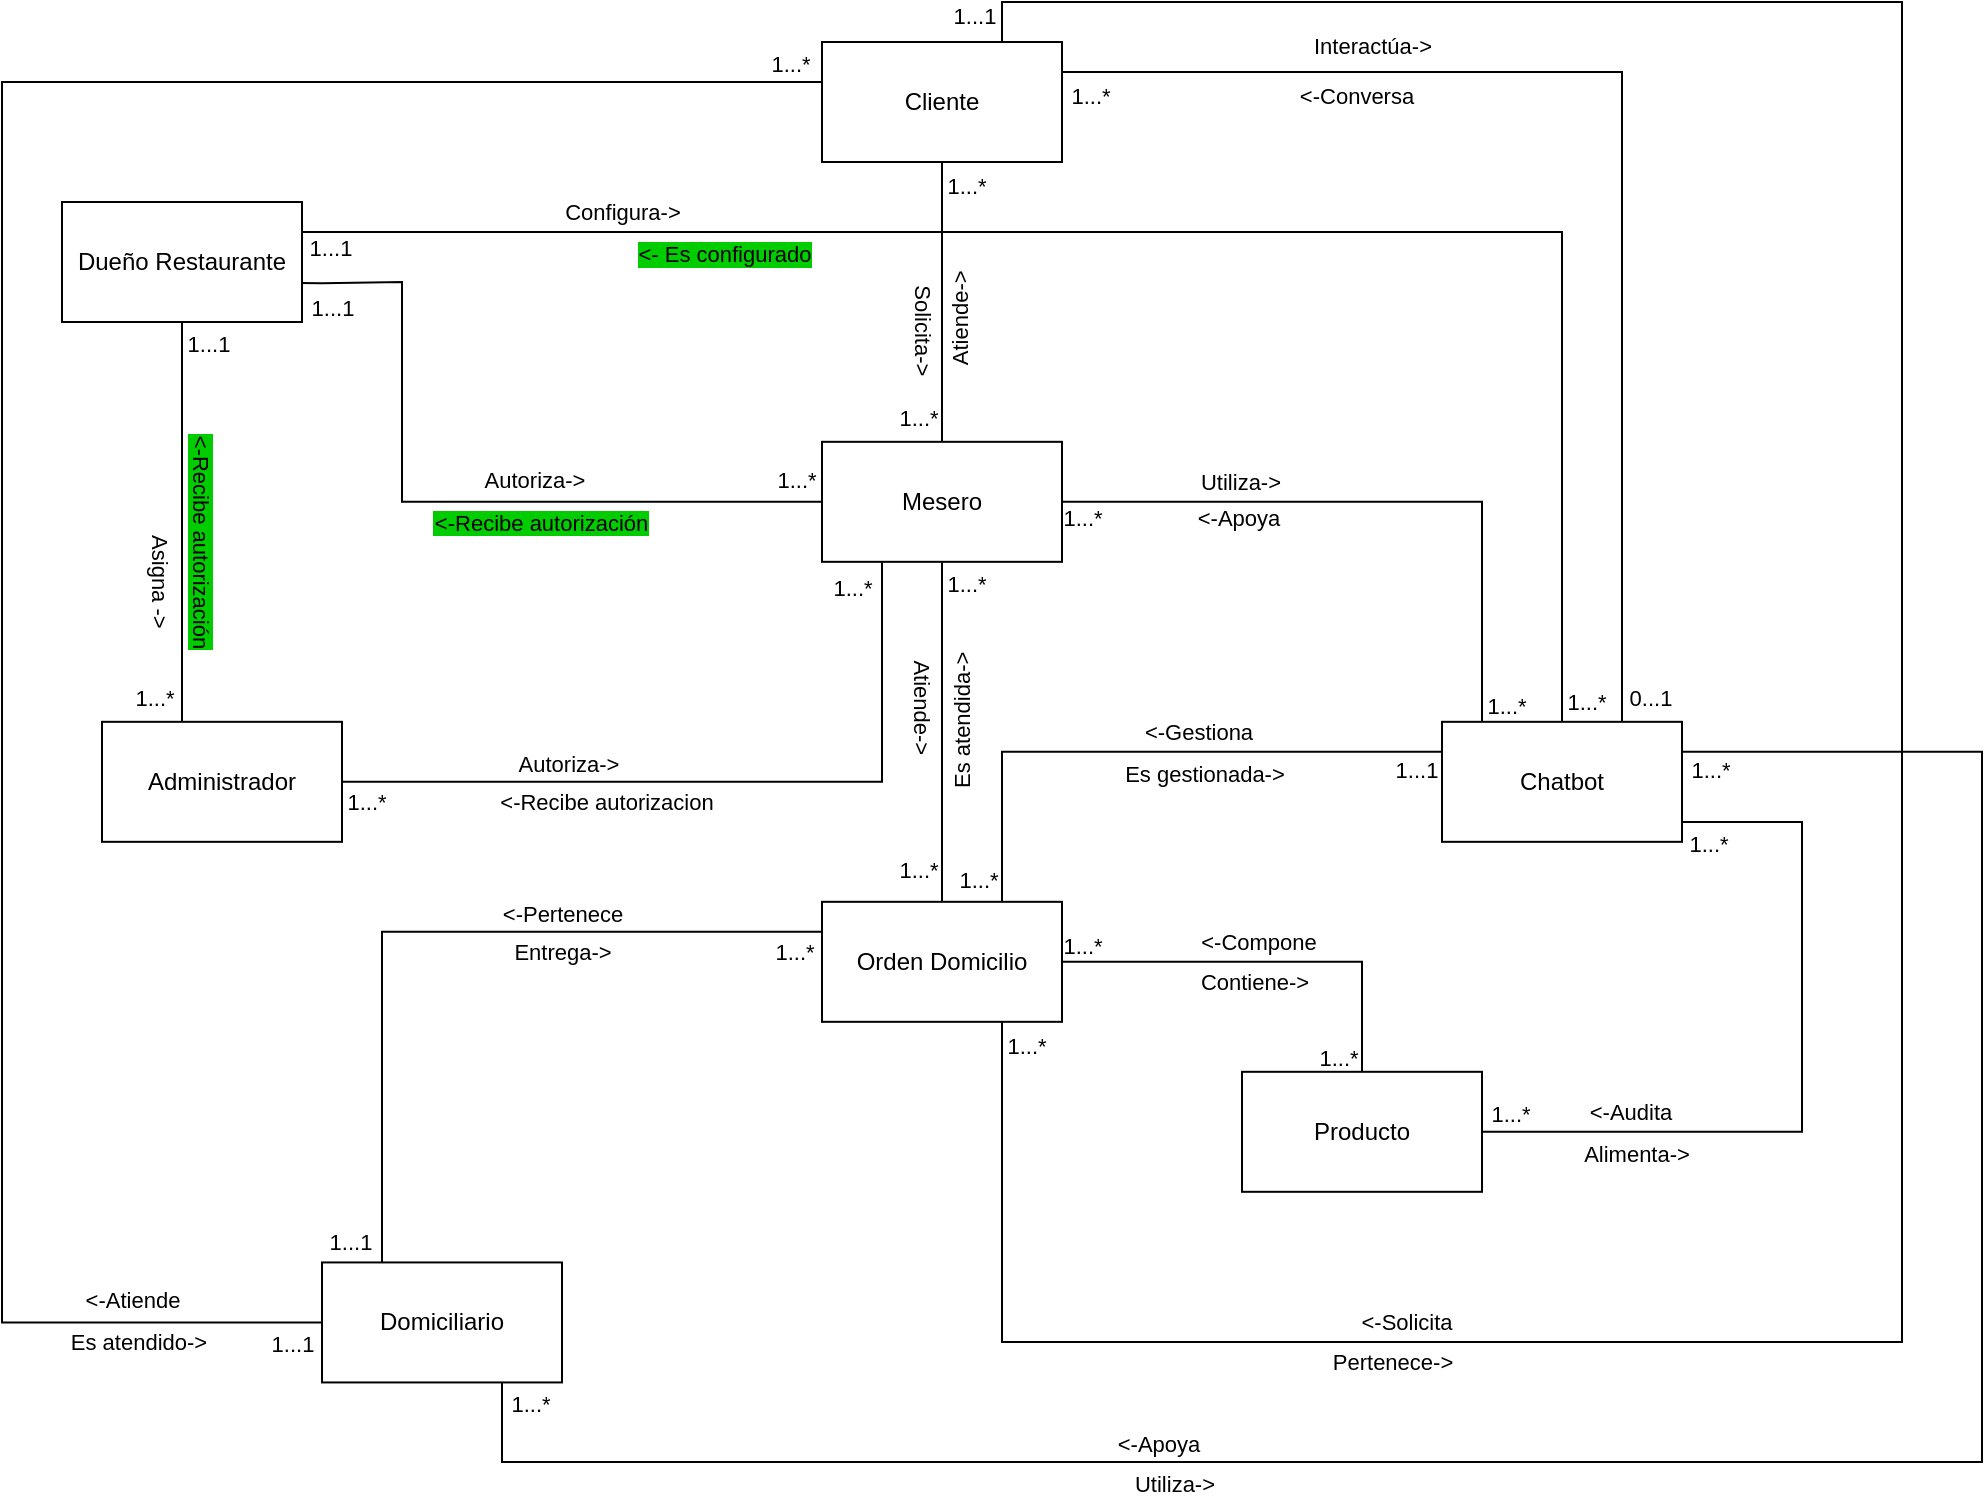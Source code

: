 <mxfile version="22.1.3" type="github">
  <diagram name="Page-1" id="46zKpc5MwutME09QcKsp">
    <mxGraphModel dx="2670" dy="763" grid="1" gridSize="10" guides="1" tooltips="1" connect="1" arrows="1" fold="1" page="1" pageScale="1" pageWidth="827" pageHeight="1169" background="none" math="0" shadow="0">
      <root>
        <mxCell id="0" />
        <mxCell id="1" parent="0" />
        <mxCell id="GDtm9DpK9vTmVCoz72N4-3" style="edgeStyle=orthogonalEdgeStyle;rounded=0;orthogonalLoop=1;jettySize=auto;html=1;exitX=1;exitY=0.5;exitDx=0;exitDy=0;endArrow=none;endFill=0;" edge="1" parent="1" source="GDtm9DpK9vTmVCoz72N4-2" target="GDtm9DpK9vTmVCoz72N4-4">
          <mxGeometry relative="1" as="geometry">
            <mxPoint x="710" y="890.105" as="targetPoint" />
          </mxGeometry>
        </mxCell>
        <mxCell id="GDtm9DpK9vTmVCoz72N4-5" value="&amp;lt;-Compone" style="edgeLabel;html=1;align=center;verticalAlign=middle;resizable=0;points=[];" vertex="1" connectable="0" parent="GDtm9DpK9vTmVCoz72N4-3">
          <mxGeometry x="-0.411" y="-1" relative="1" as="geometry">
            <mxPoint x="37" y="-11" as="offset" />
          </mxGeometry>
        </mxCell>
        <mxCell id="GDtm9DpK9vTmVCoz72N4-6" value="1...*" style="edgeLabel;html=1;align=center;verticalAlign=middle;resizable=0;points=[];" vertex="1" connectable="0" parent="GDtm9DpK9vTmVCoz72N4-3">
          <mxGeometry x="-0.839" y="2" relative="1" as="geometry">
            <mxPoint x="-7" y="-6" as="offset" />
          </mxGeometry>
        </mxCell>
        <mxCell id="GDtm9DpK9vTmVCoz72N4-7" value="Contiene-&amp;gt;" style="edgeLabel;html=1;align=center;verticalAlign=middle;resizable=0;points=[];" vertex="1" connectable="0" parent="GDtm9DpK9vTmVCoz72N4-3">
          <mxGeometry x="0.0" y="-1" relative="1" as="geometry">
            <mxPoint x="-7" y="9" as="offset" />
          </mxGeometry>
        </mxCell>
        <mxCell id="GDtm9DpK9vTmVCoz72N4-8" value="1...*" style="edgeLabel;html=1;align=center;verticalAlign=middle;resizable=0;points=[];" vertex="1" connectable="0" parent="GDtm9DpK9vTmVCoz72N4-3">
          <mxGeometry x="0.893" y="-1" relative="1" as="geometry">
            <mxPoint x="-11" y="4" as="offset" />
          </mxGeometry>
        </mxCell>
        <mxCell id="GDtm9DpK9vTmVCoz72N4-10" style="edgeStyle=orthogonalEdgeStyle;rounded=0;orthogonalLoop=1;jettySize=auto;html=1;exitX=0.75;exitY=0;exitDx=0;exitDy=0;entryX=0;entryY=0.25;entryDx=0;entryDy=0;endArrow=none;endFill=0;" edge="1" parent="1" source="GDtm9DpK9vTmVCoz72N4-2" target="GDtm9DpK9vTmVCoz72N4-9">
          <mxGeometry relative="1" as="geometry" />
        </mxCell>
        <mxCell id="GDtm9DpK9vTmVCoz72N4-11" value="&amp;lt;-Gestiona" style="edgeLabel;html=1;align=center;verticalAlign=middle;resizable=0;points=[];" vertex="1" connectable="0" parent="GDtm9DpK9vTmVCoz72N4-10">
          <mxGeometry x="0.13" y="-2" relative="1" as="geometry">
            <mxPoint x="6" y="-12" as="offset" />
          </mxGeometry>
        </mxCell>
        <mxCell id="GDtm9DpK9vTmVCoz72N4-12" value="1...*" style="edgeLabel;html=1;align=center;verticalAlign=middle;resizable=0;points=[];" vertex="1" connectable="0" parent="GDtm9DpK9vTmVCoz72N4-10">
          <mxGeometry x="-0.922" relative="1" as="geometry">
            <mxPoint x="-12" as="offset" />
          </mxGeometry>
        </mxCell>
        <mxCell id="GDtm9DpK9vTmVCoz72N4-13" value="Es gestionada-&amp;gt;" style="edgeLabel;html=1;align=center;verticalAlign=middle;resizable=0;points=[];" vertex="1" connectable="0" parent="GDtm9DpK9vTmVCoz72N4-10">
          <mxGeometry x="0.205" y="-1" relative="1" as="geometry">
            <mxPoint x="-2" y="10" as="offset" />
          </mxGeometry>
        </mxCell>
        <mxCell id="GDtm9DpK9vTmVCoz72N4-14" value="1...1" style="edgeLabel;html=1;align=center;verticalAlign=middle;resizable=0;points=[];" vertex="1" connectable="0" parent="GDtm9DpK9vTmVCoz72N4-10">
          <mxGeometry x="0.94" y="-2" relative="1" as="geometry">
            <mxPoint x="-4" y="7" as="offset" />
          </mxGeometry>
        </mxCell>
        <mxCell id="GDtm9DpK9vTmVCoz72N4-15" style="edgeStyle=orthogonalEdgeStyle;rounded=0;orthogonalLoop=1;jettySize=auto;html=1;exitX=0.5;exitY=0;exitDx=0;exitDy=0;endArrow=none;endFill=0;" edge="1" parent="1" source="GDtm9DpK9vTmVCoz72N4-2" target="GDtm9DpK9vTmVCoz72N4-16">
          <mxGeometry relative="1" as="geometry">
            <mxPoint x="400" y="650" as="targetPoint" />
            <Array as="points">
              <mxPoint x="430" y="740" />
              <mxPoint x="430" y="740" />
            </Array>
          </mxGeometry>
        </mxCell>
        <mxCell id="GDtm9DpK9vTmVCoz72N4-17" value="Atiende-&amp;gt;" style="edgeLabel;html=1;align=center;verticalAlign=middle;resizable=0;points=[];rotation=90;" vertex="1" connectable="0" parent="GDtm9DpK9vTmVCoz72N4-15">
          <mxGeometry x="0.151" y="-3" relative="1" as="geometry">
            <mxPoint x="-13" as="offset" />
          </mxGeometry>
        </mxCell>
        <mxCell id="GDtm9DpK9vTmVCoz72N4-18" value="1...*" style="edgeLabel;html=1;align=center;verticalAlign=middle;resizable=0;points=[];" vertex="1" connectable="0" parent="GDtm9DpK9vTmVCoz72N4-15">
          <mxGeometry x="-0.723" relative="1" as="geometry">
            <mxPoint x="-12" y="7" as="offset" />
          </mxGeometry>
        </mxCell>
        <mxCell id="GDtm9DpK9vTmVCoz72N4-19" value="Es atendida-&amp;gt;" style="edgeLabel;html=1;align=center;verticalAlign=middle;resizable=0;points=[];rotation=270;" vertex="1" connectable="0" parent="GDtm9DpK9vTmVCoz72N4-15">
          <mxGeometry x="0.064" y="-1" relative="1" as="geometry">
            <mxPoint x="9" as="offset" />
          </mxGeometry>
        </mxCell>
        <mxCell id="GDtm9DpK9vTmVCoz72N4-20" value="1...*" style="edgeLabel;html=1;align=center;verticalAlign=middle;resizable=0;points=[];" vertex="1" connectable="0" parent="GDtm9DpK9vTmVCoz72N4-15">
          <mxGeometry x="0.825" y="5" relative="1" as="geometry">
            <mxPoint x="17" y="-4" as="offset" />
          </mxGeometry>
        </mxCell>
        <mxCell id="GDtm9DpK9vTmVCoz72N4-62" style="edgeStyle=orthogonalEdgeStyle;rounded=0;orthogonalLoop=1;jettySize=auto;html=1;exitX=0;exitY=0.25;exitDx=0;exitDy=0;entryX=0.25;entryY=0;entryDx=0;entryDy=0;endArrow=none;endFill=0;" edge="1" parent="1" source="GDtm9DpK9vTmVCoz72N4-2" target="GDtm9DpK9vTmVCoz72N4-61">
          <mxGeometry relative="1" as="geometry" />
        </mxCell>
        <mxCell id="GDtm9DpK9vTmVCoz72N4-63" value="Entrega-&amp;gt;" style="edgeLabel;html=1;align=center;verticalAlign=middle;resizable=0;points=[];" vertex="1" connectable="0" parent="GDtm9DpK9vTmVCoz72N4-62">
          <mxGeometry x="-0.265" y="1" relative="1" as="geometry">
            <mxPoint x="11" y="9" as="offset" />
          </mxGeometry>
        </mxCell>
        <mxCell id="GDtm9DpK9vTmVCoz72N4-64" value="1...*" style="edgeLabel;html=1;align=center;verticalAlign=middle;resizable=0;points=[];" vertex="1" connectable="0" parent="GDtm9DpK9vTmVCoz72N4-62">
          <mxGeometry x="-0.945" y="2" relative="1" as="geometry">
            <mxPoint x="-4" y="8" as="offset" />
          </mxGeometry>
        </mxCell>
        <mxCell id="GDtm9DpK9vTmVCoz72N4-65" value="&amp;lt;-Pertenece" style="edgeLabel;html=1;align=center;verticalAlign=middle;resizable=0;points=[];" vertex="1" connectable="0" parent="GDtm9DpK9vTmVCoz72N4-62">
          <mxGeometry x="-0.057" y="-1" relative="1" as="geometry">
            <mxPoint x="51" y="-8" as="offset" />
          </mxGeometry>
        </mxCell>
        <mxCell id="GDtm9DpK9vTmVCoz72N4-66" value="1...1" style="edgeLabel;html=1;align=center;verticalAlign=middle;resizable=0;points=[];" vertex="1" connectable="0" parent="GDtm9DpK9vTmVCoz72N4-62">
          <mxGeometry x="0.944" y="-3" relative="1" as="geometry">
            <mxPoint x="-13" as="offset" />
          </mxGeometry>
        </mxCell>
        <mxCell id="GDtm9DpK9vTmVCoz72N4-2" value="Orden Domicilio" style="rounded=0;whiteSpace=wrap;html=1;" vertex="1" parent="1">
          <mxGeometry x="370" y="799.91" width="120" height="60" as="geometry" />
        </mxCell>
        <mxCell id="GDtm9DpK9vTmVCoz72N4-78" style="edgeStyle=orthogonalEdgeStyle;rounded=0;orthogonalLoop=1;jettySize=auto;html=1;exitX=1;exitY=0.5;exitDx=0;exitDy=0;entryX=1;entryY=0.75;entryDx=0;entryDy=0;endArrow=none;endFill=0;" edge="1" parent="1" source="GDtm9DpK9vTmVCoz72N4-4" target="GDtm9DpK9vTmVCoz72N4-9">
          <mxGeometry relative="1" as="geometry">
            <Array as="points">
              <mxPoint x="860" y="915" />
              <mxPoint x="860" y="760" />
              <mxPoint x="800" y="760" />
            </Array>
          </mxGeometry>
        </mxCell>
        <mxCell id="GDtm9DpK9vTmVCoz72N4-79" value="&amp;lt;-Audita" style="edgeLabel;html=1;align=center;verticalAlign=middle;resizable=0;points=[];" vertex="1" connectable="0" parent="GDtm9DpK9vTmVCoz72N4-78">
          <mxGeometry x="-0.61" y="2" relative="1" as="geometry">
            <mxPoint y="-8" as="offset" />
          </mxGeometry>
        </mxCell>
        <mxCell id="GDtm9DpK9vTmVCoz72N4-80" value="1...*" style="edgeLabel;html=1;align=center;verticalAlign=middle;resizable=0;points=[];" vertex="1" connectable="0" parent="GDtm9DpK9vTmVCoz72N4-78">
          <mxGeometry x="-0.927" y="-1" relative="1" as="geometry">
            <mxPoint y="-10" as="offset" />
          </mxGeometry>
        </mxCell>
        <mxCell id="GDtm9DpK9vTmVCoz72N4-81" value="Alimenta-&amp;gt;" style="edgeLabel;html=1;align=center;verticalAlign=middle;resizable=0;points=[];" vertex="1" connectable="0" parent="GDtm9DpK9vTmVCoz72N4-78">
          <mxGeometry x="-0.595" y="-2" relative="1" as="geometry">
            <mxPoint y="9" as="offset" />
          </mxGeometry>
        </mxCell>
        <mxCell id="GDtm9DpK9vTmVCoz72N4-82" value="1...*" style="edgeLabel;html=1;align=center;verticalAlign=middle;resizable=0;points=[];" vertex="1" connectable="0" parent="GDtm9DpK9vTmVCoz72N4-78">
          <mxGeometry x="0.902" y="2" relative="1" as="geometry">
            <mxPoint x="-1" y="9" as="offset" />
          </mxGeometry>
        </mxCell>
        <mxCell id="GDtm9DpK9vTmVCoz72N4-4" value="Producto" style="rounded=0;whiteSpace=wrap;html=1;" vertex="1" parent="1">
          <mxGeometry x="580" y="884.905" width="120" height="60" as="geometry" />
        </mxCell>
        <mxCell id="GDtm9DpK9vTmVCoz72N4-88" style="edgeStyle=orthogonalEdgeStyle;rounded=0;orthogonalLoop=1;jettySize=auto;html=1;exitX=1;exitY=0.25;exitDx=0;exitDy=0;entryX=0.75;entryY=1;entryDx=0;entryDy=0;endArrow=none;endFill=0;" edge="1" parent="1" source="GDtm9DpK9vTmVCoz72N4-9" target="GDtm9DpK9vTmVCoz72N4-61">
          <mxGeometry relative="1" as="geometry">
            <Array as="points">
              <mxPoint x="950" y="725" />
              <mxPoint x="950" y="1080" />
              <mxPoint x="210" y="1080" />
            </Array>
          </mxGeometry>
        </mxCell>
        <mxCell id="GDtm9DpK9vTmVCoz72N4-89" value="&amp;lt;-Apoya" style="edgeLabel;html=1;align=center;verticalAlign=middle;resizable=0;points=[];" vertex="1" connectable="0" parent="GDtm9DpK9vTmVCoz72N4-88">
          <mxGeometry x="0.427" relative="1" as="geometry">
            <mxPoint y="-9" as="offset" />
          </mxGeometry>
        </mxCell>
        <mxCell id="GDtm9DpK9vTmVCoz72N4-90" value="Utiliza-&amp;gt;" style="edgeLabel;html=1;align=center;verticalAlign=middle;resizable=0;points=[];" vertex="1" connectable="0" parent="GDtm9DpK9vTmVCoz72N4-88">
          <mxGeometry x="0.326" y="1" relative="1" as="geometry">
            <mxPoint x="-57" y="10" as="offset" />
          </mxGeometry>
        </mxCell>
        <mxCell id="GDtm9DpK9vTmVCoz72N4-91" value="1...*" style="edgeLabel;html=1;align=center;verticalAlign=middle;resizable=0;points=[];" vertex="1" connectable="0" parent="GDtm9DpK9vTmVCoz72N4-88">
          <mxGeometry x="0.971" y="-1" relative="1" as="geometry">
            <mxPoint x="13" y="-8" as="offset" />
          </mxGeometry>
        </mxCell>
        <mxCell id="GDtm9DpK9vTmVCoz72N4-92" value="1...*" style="edgeLabel;html=1;align=center;verticalAlign=middle;resizable=0;points=[];" vertex="1" connectable="0" parent="GDtm9DpK9vTmVCoz72N4-88">
          <mxGeometry x="-0.978" y="-2" relative="1" as="geometry">
            <mxPoint y="7" as="offset" />
          </mxGeometry>
        </mxCell>
        <mxCell id="GDtm9DpK9vTmVCoz72N4-9" value="Chatbot&lt;br&gt;" style="rounded=0;whiteSpace=wrap;html=1;" vertex="1" parent="1">
          <mxGeometry x="680" y="709.91" width="120" height="60" as="geometry" />
        </mxCell>
        <mxCell id="GDtm9DpK9vTmVCoz72N4-21" style="edgeStyle=orthogonalEdgeStyle;rounded=0;orthogonalLoop=1;jettySize=auto;html=1;exitX=1;exitY=0.5;exitDx=0;exitDy=0;endArrow=none;endFill=0;targetPerimeterSpacing=0;" edge="1" parent="1" source="GDtm9DpK9vTmVCoz72N4-16">
          <mxGeometry relative="1" as="geometry">
            <mxPoint x="700" y="710" as="targetPoint" />
            <Array as="points">
              <mxPoint x="700" y="600" />
              <mxPoint x="700" y="710" />
            </Array>
          </mxGeometry>
        </mxCell>
        <mxCell id="GDtm9DpK9vTmVCoz72N4-22" value="&amp;lt;-Apoya" style="edgeLabel;html=1;align=center;verticalAlign=middle;resizable=0;points=[];" vertex="1" connectable="0" parent="GDtm9DpK9vTmVCoz72N4-21">
          <mxGeometry x="-0.45" y="-1" relative="1" as="geometry">
            <mxPoint y="7" as="offset" />
          </mxGeometry>
        </mxCell>
        <mxCell id="GDtm9DpK9vTmVCoz72N4-23" value="Utiliza-&amp;gt;" style="edgeLabel;html=1;align=center;verticalAlign=middle;resizable=0;points=[];" vertex="1" connectable="0" parent="GDtm9DpK9vTmVCoz72N4-21">
          <mxGeometry x="-0.274" y="2" relative="1" as="geometry">
            <mxPoint x="-27" y="-8" as="offset" />
          </mxGeometry>
        </mxCell>
        <mxCell id="GDtm9DpK9vTmVCoz72N4-24" value="1...*" style="edgeLabel;html=1;align=center;verticalAlign=middle;resizable=0;points=[];" vertex="1" connectable="0" parent="GDtm9DpK9vTmVCoz72N4-21">
          <mxGeometry x="0.95" y="-1" relative="1" as="geometry">
            <mxPoint x="13" as="offset" />
          </mxGeometry>
        </mxCell>
        <mxCell id="GDtm9DpK9vTmVCoz72N4-25" value="1...*" style="edgeLabel;html=1;align=center;verticalAlign=middle;resizable=0;points=[];" vertex="1" connectable="0" parent="GDtm9DpK9vTmVCoz72N4-21">
          <mxGeometry x="-0.95" y="1" relative="1" as="geometry">
            <mxPoint x="2" y="9" as="offset" />
          </mxGeometry>
        </mxCell>
        <mxCell id="GDtm9DpK9vTmVCoz72N4-27" style="edgeStyle=orthogonalEdgeStyle;rounded=0;orthogonalLoop=1;jettySize=auto;html=1;exitX=0.5;exitY=0;exitDx=0;exitDy=0;entryX=0.5;entryY=1;entryDx=0;entryDy=0;endArrow=none;endFill=0;" edge="1" parent="1" source="GDtm9DpK9vTmVCoz72N4-16" target="GDtm9DpK9vTmVCoz72N4-26">
          <mxGeometry relative="1" as="geometry" />
        </mxCell>
        <mxCell id="GDtm9DpK9vTmVCoz72N4-28" value="Atiende-&amp;gt;" style="edgeLabel;html=1;align=center;verticalAlign=middle;resizable=0;points=[];rotation=270;" vertex="1" connectable="0" parent="GDtm9DpK9vTmVCoz72N4-27">
          <mxGeometry x="-0.081" y="1" relative="1" as="geometry">
            <mxPoint x="10" y="3" as="offset" />
          </mxGeometry>
        </mxCell>
        <mxCell id="GDtm9DpK9vTmVCoz72N4-29" value="Solicita-&amp;gt;" style="edgeLabel;html=1;align=center;verticalAlign=middle;resizable=0;points=[];rotation=90;" vertex="1" connectable="0" parent="GDtm9DpK9vTmVCoz72N4-27">
          <mxGeometry x="-0.323" y="3" relative="1" as="geometry">
            <mxPoint x="-6" y="-9" as="offset" />
          </mxGeometry>
        </mxCell>
        <mxCell id="GDtm9DpK9vTmVCoz72N4-30" value="1...*" style="edgeLabel;html=1;align=center;verticalAlign=middle;resizable=0;points=[];" vertex="1" connectable="0" parent="GDtm9DpK9vTmVCoz72N4-27">
          <mxGeometry x="0.837" y="-2" relative="1" as="geometry">
            <mxPoint x="10" as="offset" />
          </mxGeometry>
        </mxCell>
        <mxCell id="GDtm9DpK9vTmVCoz72N4-31" value="1...*" style="edgeLabel;html=1;align=center;verticalAlign=middle;resizable=0;points=[];" vertex="1" connectable="0" parent="GDtm9DpK9vTmVCoz72N4-27">
          <mxGeometry x="-0.801" y="1" relative="1" as="geometry">
            <mxPoint x="-11" y="2" as="offset" />
          </mxGeometry>
        </mxCell>
        <mxCell id="GDtm9DpK9vTmVCoz72N4-16" value="Mesero" style="rounded=0;whiteSpace=wrap;html=1;" vertex="1" parent="1">
          <mxGeometry x="370" y="569.91" width="120" height="60" as="geometry" />
        </mxCell>
        <mxCell id="GDtm9DpK9vTmVCoz72N4-44" style="edgeStyle=orthogonalEdgeStyle;rounded=0;orthogonalLoop=1;jettySize=auto;html=1;exitX=1;exitY=0.25;exitDx=0;exitDy=0;entryX=0.75;entryY=0;entryDx=0;entryDy=0;endArrow=none;endFill=0;" edge="1" parent="1" source="GDtm9DpK9vTmVCoz72N4-26" target="GDtm9DpK9vTmVCoz72N4-9">
          <mxGeometry relative="1" as="geometry" />
        </mxCell>
        <mxCell id="GDtm9DpK9vTmVCoz72N4-45" value="&amp;lt;-Conversa" style="edgeLabel;html=1;align=center;verticalAlign=middle;resizable=0;points=[];" vertex="1" connectable="0" parent="GDtm9DpK9vTmVCoz72N4-44">
          <mxGeometry x="-0.538" y="-2" relative="1" as="geometry">
            <mxPoint x="7" y="10" as="offset" />
          </mxGeometry>
        </mxCell>
        <mxCell id="GDtm9DpK9vTmVCoz72N4-46" value="Interactúa-&amp;gt;" style="edgeLabel;html=1;align=center;verticalAlign=middle;resizable=0;points=[];" vertex="1" connectable="0" parent="GDtm9DpK9vTmVCoz72N4-44">
          <mxGeometry x="-0.219" y="3" relative="1" as="geometry">
            <mxPoint x="-81" y="-10" as="offset" />
          </mxGeometry>
        </mxCell>
        <mxCell id="GDtm9DpK9vTmVCoz72N4-57" value="0...1" style="edgeLabel;html=1;align=center;verticalAlign=middle;resizable=0;points=[];" vertex="1" connectable="0" parent="GDtm9DpK9vTmVCoz72N4-44">
          <mxGeometry x="0.943" y="1" relative="1" as="geometry">
            <mxPoint x="13" y="5" as="offset" />
          </mxGeometry>
        </mxCell>
        <mxCell id="GDtm9DpK9vTmVCoz72N4-67" style="edgeStyle=orthogonalEdgeStyle;rounded=0;orthogonalLoop=1;jettySize=auto;html=1;exitX=0.75;exitY=0;exitDx=0;exitDy=0;entryX=0.75;entryY=1;entryDx=0;entryDy=0;endArrow=none;endFill=0;" edge="1" parent="1" source="GDtm9DpK9vTmVCoz72N4-26" target="GDtm9DpK9vTmVCoz72N4-2">
          <mxGeometry relative="1" as="geometry">
            <Array as="points">
              <mxPoint x="460" y="350" />
              <mxPoint x="910" y="350" />
              <mxPoint x="910" y="1020" />
              <mxPoint x="460" y="1020" />
            </Array>
          </mxGeometry>
        </mxCell>
        <mxCell id="GDtm9DpK9vTmVCoz72N4-68" value="Pertenece-&amp;gt;" style="edgeLabel;html=1;align=center;verticalAlign=middle;resizable=0;points=[];" vertex="1" connectable="0" parent="GDtm9DpK9vTmVCoz72N4-67">
          <mxGeometry x="0.595" y="3" relative="1" as="geometry">
            <mxPoint y="7" as="offset" />
          </mxGeometry>
        </mxCell>
        <mxCell id="GDtm9DpK9vTmVCoz72N4-69" value="&amp;lt;-Solicita" style="edgeLabel;html=1;align=center;verticalAlign=middle;resizable=0;points=[];" vertex="1" connectable="0" parent="GDtm9DpK9vTmVCoz72N4-67">
          <mxGeometry x="0.529" y="2" relative="1" as="geometry">
            <mxPoint x="-50" y="-12" as="offset" />
          </mxGeometry>
        </mxCell>
        <mxCell id="GDtm9DpK9vTmVCoz72N4-70" value="1...*" style="edgeLabel;html=1;align=center;verticalAlign=middle;resizable=0;points=[];" vertex="1" connectable="0" parent="GDtm9DpK9vTmVCoz72N4-67">
          <mxGeometry x="0.988" y="-2" relative="1" as="geometry">
            <mxPoint x="10" y="1" as="offset" />
          </mxGeometry>
        </mxCell>
        <mxCell id="GDtm9DpK9vTmVCoz72N4-71" value="1...1" style="edgeLabel;html=1;align=center;verticalAlign=middle;resizable=0;points=[];" vertex="1" connectable="0" parent="GDtm9DpK9vTmVCoz72N4-67">
          <mxGeometry x="-0.975" y="2" relative="1" as="geometry">
            <mxPoint x="-16" y="9" as="offset" />
          </mxGeometry>
        </mxCell>
        <mxCell id="GDtm9DpK9vTmVCoz72N4-26" value="Cliente" style="rounded=0;whiteSpace=wrap;html=1;" vertex="1" parent="1">
          <mxGeometry x="370" y="370" width="120" height="60" as="geometry" />
        </mxCell>
        <mxCell id="GDtm9DpK9vTmVCoz72N4-34" style="edgeStyle=orthogonalEdgeStyle;rounded=0;orthogonalLoop=1;jettySize=auto;html=1;exitX=0.987;exitY=0.676;exitDx=0;exitDy=0;entryX=0;entryY=0.5;entryDx=0;entryDy=0;endArrow=none;endFill=0;exitPerimeter=0;" edge="1" parent="1" source="GDtm9DpK9vTmVCoz72N4-32" target="GDtm9DpK9vTmVCoz72N4-16">
          <mxGeometry relative="1" as="geometry">
            <Array as="points">
              <mxPoint x="120" y="491" />
              <mxPoint x="160" y="490" />
              <mxPoint x="160" y="600" />
            </Array>
          </mxGeometry>
        </mxCell>
        <mxCell id="GDtm9DpK9vTmVCoz72N4-39" value="Asigna -&amp;gt;" style="edgeLabel;html=1;align=center;verticalAlign=middle;resizable=0;points=[];rotation=90;" vertex="1" connectable="0" parent="GDtm9DpK9vTmVCoz72N4-34">
          <mxGeometry x="-0.194" y="1" relative="1" as="geometry">
            <mxPoint x="-122" y="51" as="offset" />
          </mxGeometry>
        </mxCell>
        <mxCell id="GDtm9DpK9vTmVCoz72N4-42" value="Autoriza-&amp;gt;" style="edgeLabel;html=1;align=center;verticalAlign=middle;resizable=0;points=[];" vertex="1" connectable="0" parent="GDtm9DpK9vTmVCoz72N4-34">
          <mxGeometry x="-0.153" y="1" relative="1" as="geometry">
            <mxPoint x="65" y="-7" as="offset" />
          </mxGeometry>
        </mxCell>
        <mxCell id="GDtm9DpK9vTmVCoz72N4-43" value="&lt;-Recibe autorización" style="edgeLabel;align=center;verticalAlign=middle;resizable=0;points=[];fillColor=#66B2FF;labelBackgroundColor=#00CC00;" vertex="1" connectable="0" parent="GDtm9DpK9vTmVCoz72N4-34">
          <mxGeometry x="0.033" y="9" relative="1" as="geometry">
            <mxPoint x="39" y="19" as="offset" />
          </mxGeometry>
        </mxCell>
        <mxCell id="GDtm9DpK9vTmVCoz72N4-58" value="1...1" style="edgeLabel;html=1;align=center;verticalAlign=middle;resizable=0;points=[];" vertex="1" connectable="0" parent="GDtm9DpK9vTmVCoz72N4-34">
          <mxGeometry x="-0.938" y="3" relative="1" as="geometry">
            <mxPoint x="5" y="15" as="offset" />
          </mxGeometry>
        </mxCell>
        <mxCell id="GDtm9DpK9vTmVCoz72N4-60" value="1...*&lt;br&gt;" style="edgeLabel;html=1;align=center;verticalAlign=middle;resizable=0;points=[];" vertex="1" connectable="0" parent="GDtm9DpK9vTmVCoz72N4-34">
          <mxGeometry x="0.933" y="2" relative="1" as="geometry">
            <mxPoint x="-1" y="-9" as="offset" />
          </mxGeometry>
        </mxCell>
        <mxCell id="GDtm9DpK9vTmVCoz72N4-36" value="" style="edgeStyle=orthogonalEdgeStyle;rounded=0;orthogonalLoop=1;jettySize=auto;html=1;endArrow=none;endFill=0;" edge="1" parent="1" source="GDtm9DpK9vTmVCoz72N4-32" target="GDtm9DpK9vTmVCoz72N4-35">
          <mxGeometry relative="1" as="geometry">
            <Array as="points">
              <mxPoint x="50" y="650" />
              <mxPoint x="50" y="650" />
            </Array>
          </mxGeometry>
        </mxCell>
        <mxCell id="GDtm9DpK9vTmVCoz72N4-50" value="1...1" style="edgeLabel;html=1;align=center;verticalAlign=middle;resizable=0;points=[];" vertex="1" connectable="0" parent="GDtm9DpK9vTmVCoz72N4-36">
          <mxGeometry x="-0.934" y="1" relative="1" as="geometry">
            <mxPoint x="12" y="4" as="offset" />
          </mxGeometry>
        </mxCell>
        <mxCell id="GDtm9DpK9vTmVCoz72N4-59" value="1...*" style="edgeLabel;html=1;align=center;verticalAlign=middle;resizable=0;points=[];" vertex="1" connectable="0" parent="GDtm9DpK9vTmVCoz72N4-36">
          <mxGeometry x="0.869" y="-3" relative="1" as="geometry">
            <mxPoint x="-11" y="1" as="offset" />
          </mxGeometry>
        </mxCell>
        <mxCell id="GDtm9DpK9vTmVCoz72N4-83" style="edgeStyle=orthogonalEdgeStyle;rounded=0;orthogonalLoop=1;jettySize=auto;html=1;exitX=1;exitY=0.25;exitDx=0;exitDy=0;entryX=0.5;entryY=0;entryDx=0;entryDy=0;endArrow=none;endFill=0;" edge="1" parent="1" source="GDtm9DpK9vTmVCoz72N4-32" target="GDtm9DpK9vTmVCoz72N4-9">
          <mxGeometry relative="1" as="geometry" />
        </mxCell>
        <mxCell id="GDtm9DpK9vTmVCoz72N4-84" value="Configura-&amp;gt;" style="edgeLabel;html=1;align=center;verticalAlign=middle;resizable=0;points=[];" vertex="1" connectable="0" parent="GDtm9DpK9vTmVCoz72N4-83">
          <mxGeometry x="-0.635" y="1" relative="1" as="geometry">
            <mxPoint y="-9" as="offset" />
          </mxGeometry>
        </mxCell>
        <mxCell id="GDtm9DpK9vTmVCoz72N4-85" value="1...*" style="edgeLabel;html=1;align=center;verticalAlign=middle;resizable=0;points=[];" vertex="1" connectable="0" parent="GDtm9DpK9vTmVCoz72N4-83">
          <mxGeometry x="0.956" y="3" relative="1" as="geometry">
            <mxPoint x="9" y="9" as="offset" />
          </mxGeometry>
        </mxCell>
        <mxCell id="GDtm9DpK9vTmVCoz72N4-86" value="&amp;lt;- Es configurado" style="edgeLabel;html=1;align=center;verticalAlign=middle;resizable=0;points=[];labelBackgroundColor=#00CC00;" vertex="1" connectable="0" parent="GDtm9DpK9vTmVCoz72N4-83">
          <mxGeometry x="-0.505" y="-1" relative="1" as="geometry">
            <mxPoint x="-6" y="10" as="offset" />
          </mxGeometry>
        </mxCell>
        <mxCell id="GDtm9DpK9vTmVCoz72N4-87" value="1...1" style="edgeLabel;html=1;align=center;verticalAlign=middle;resizable=0;points=[];" vertex="1" connectable="0" parent="GDtm9DpK9vTmVCoz72N4-83">
          <mxGeometry x="-0.955" relative="1" as="geometry">
            <mxPoint x="-6" y="8" as="offset" />
          </mxGeometry>
        </mxCell>
        <mxCell id="GDtm9DpK9vTmVCoz72N4-32" value="Dueño Restaurante" style="rounded=0;whiteSpace=wrap;html=1;" vertex="1" parent="1">
          <mxGeometry x="-10" y="450" width="120" height="60" as="geometry" />
        </mxCell>
        <mxCell id="GDtm9DpK9vTmVCoz72N4-37" style="edgeStyle=orthogonalEdgeStyle;rounded=0;orthogonalLoop=1;jettySize=auto;html=1;exitX=1;exitY=0.5;exitDx=0;exitDy=0;entryX=0.25;entryY=1;entryDx=0;entryDy=0;endArrow=none;endFill=0;" edge="1" parent="1" source="GDtm9DpK9vTmVCoz72N4-35" target="GDtm9DpK9vTmVCoz72N4-16">
          <mxGeometry relative="1" as="geometry" />
        </mxCell>
        <mxCell id="GDtm9DpK9vTmVCoz72N4-40" value="Autoriza-&amp;gt;" style="edgeLabel;html=1;align=center;verticalAlign=middle;resizable=0;points=[];" vertex="1" connectable="0" parent="GDtm9DpK9vTmVCoz72N4-37">
          <mxGeometry x="-0.407" y="1" relative="1" as="geometry">
            <mxPoint y="-8" as="offset" />
          </mxGeometry>
        </mxCell>
        <mxCell id="GDtm9DpK9vTmVCoz72N4-41" value="&amp;lt;-Recibe autorizacion" style="edgeLabel;html=1;align=center;verticalAlign=middle;resizable=0;points=[];" vertex="1" connectable="0" parent="GDtm9DpK9vTmVCoz72N4-37">
          <mxGeometry x="-0.101" y="-3" relative="1" as="geometry">
            <mxPoint x="-39" y="7" as="offset" />
          </mxGeometry>
        </mxCell>
        <mxCell id="GDtm9DpK9vTmVCoz72N4-48" value="1...*" style="edgeLabel;html=1;align=center;verticalAlign=middle;resizable=0;points=[];" vertex="1" connectable="0" parent="GDtm9DpK9vTmVCoz72N4-37">
          <mxGeometry x="-0.939" y="1" relative="1" as="geometry">
            <mxPoint y="11" as="offset" />
          </mxGeometry>
        </mxCell>
        <mxCell id="GDtm9DpK9vTmVCoz72N4-35" value="Administrador" style="whiteSpace=wrap;html=1;rounded=0;" vertex="1" parent="1">
          <mxGeometry x="10" y="709.91" width="120" height="60" as="geometry" />
        </mxCell>
        <mxCell id="GDtm9DpK9vTmVCoz72N4-47" value="&lt;-Recibe autorización" style="edgeLabel;align=center;verticalAlign=middle;resizable=0;points=[];fillColor=#66B2FF;labelBackgroundColor=#00CC00;direction=east;rotation=90;" vertex="1" connectable="0" parent="1">
          <mxGeometry x="60.002" y="620" as="geometry" />
        </mxCell>
        <mxCell id="GDtm9DpK9vTmVCoz72N4-51" value="1...*" style="edgeLabel;html=1;align=center;verticalAlign=middle;resizable=0;points=[];" vertex="1" connectable="0" parent="1">
          <mxGeometry x="385.0" y="642.413" as="geometry" />
        </mxCell>
        <mxCell id="GDtm9DpK9vTmVCoz72N4-53" value="1...*" style="edgeLabel;html=1;align=center;verticalAlign=middle;resizable=0;points=[];" vertex="1" connectable="0" parent="1">
          <mxGeometry x="504.0" y="397.003" as="geometry" />
        </mxCell>
        <mxCell id="GDtm9DpK9vTmVCoz72N4-72" style="edgeStyle=orthogonalEdgeStyle;rounded=0;orthogonalLoop=1;jettySize=auto;html=1;exitX=0;exitY=0.5;exitDx=0;exitDy=0;entryX=0;entryY=0.25;entryDx=0;entryDy=0;endArrow=none;endFill=0;" edge="1" parent="1" source="GDtm9DpK9vTmVCoz72N4-61" target="GDtm9DpK9vTmVCoz72N4-26">
          <mxGeometry relative="1" as="geometry">
            <Array as="points">
              <mxPoint x="-40" y="1010" />
              <mxPoint x="-40" y="390" />
              <mxPoint x="370" y="390" />
            </Array>
          </mxGeometry>
        </mxCell>
        <mxCell id="GDtm9DpK9vTmVCoz72N4-73" value="&amp;lt;-Atiende" style="edgeLabel;html=1;align=center;verticalAlign=middle;resizable=0;points=[];" vertex="1" connectable="0" parent="GDtm9DpK9vTmVCoz72N4-72">
          <mxGeometry x="-0.839" y="1" relative="1" as="geometry">
            <mxPoint x="1" y="-12" as="offset" />
          </mxGeometry>
        </mxCell>
        <mxCell id="GDtm9DpK9vTmVCoz72N4-74" value="Es atendido-&amp;gt;" style="edgeLabel;html=1;align=center;verticalAlign=middle;resizable=0;points=[];" vertex="1" connectable="0" parent="GDtm9DpK9vTmVCoz72N4-72">
          <mxGeometry x="-0.831" y="3" relative="1" as="geometry">
            <mxPoint x="9" y="7" as="offset" />
          </mxGeometry>
        </mxCell>
        <mxCell id="GDtm9DpK9vTmVCoz72N4-75" value="1...1" style="edgeLabel;html=1;align=center;verticalAlign=middle;resizable=0;points=[];" vertex="1" connectable="0" parent="GDtm9DpK9vTmVCoz72N4-72">
          <mxGeometry x="-0.975" y="2" relative="1" as="geometry">
            <mxPoint y="9" as="offset" />
          </mxGeometry>
        </mxCell>
        <mxCell id="GDtm9DpK9vTmVCoz72N4-76" value="1...*" style="edgeLabel;html=1;align=center;verticalAlign=middle;resizable=0;points=[];" vertex="1" connectable="0" parent="GDtm9DpK9vTmVCoz72N4-72">
          <mxGeometry x="0.937" y="3" relative="1" as="geometry">
            <mxPoint x="16" y="-6" as="offset" />
          </mxGeometry>
        </mxCell>
        <mxCell id="GDtm9DpK9vTmVCoz72N4-61" value="Domiciliario&lt;br&gt;" style="rounded=0;whiteSpace=wrap;html=1;" vertex="1" parent="1">
          <mxGeometry x="120" y="980.22" width="120" height="60" as="geometry" />
        </mxCell>
      </root>
    </mxGraphModel>
  </diagram>
</mxfile>

